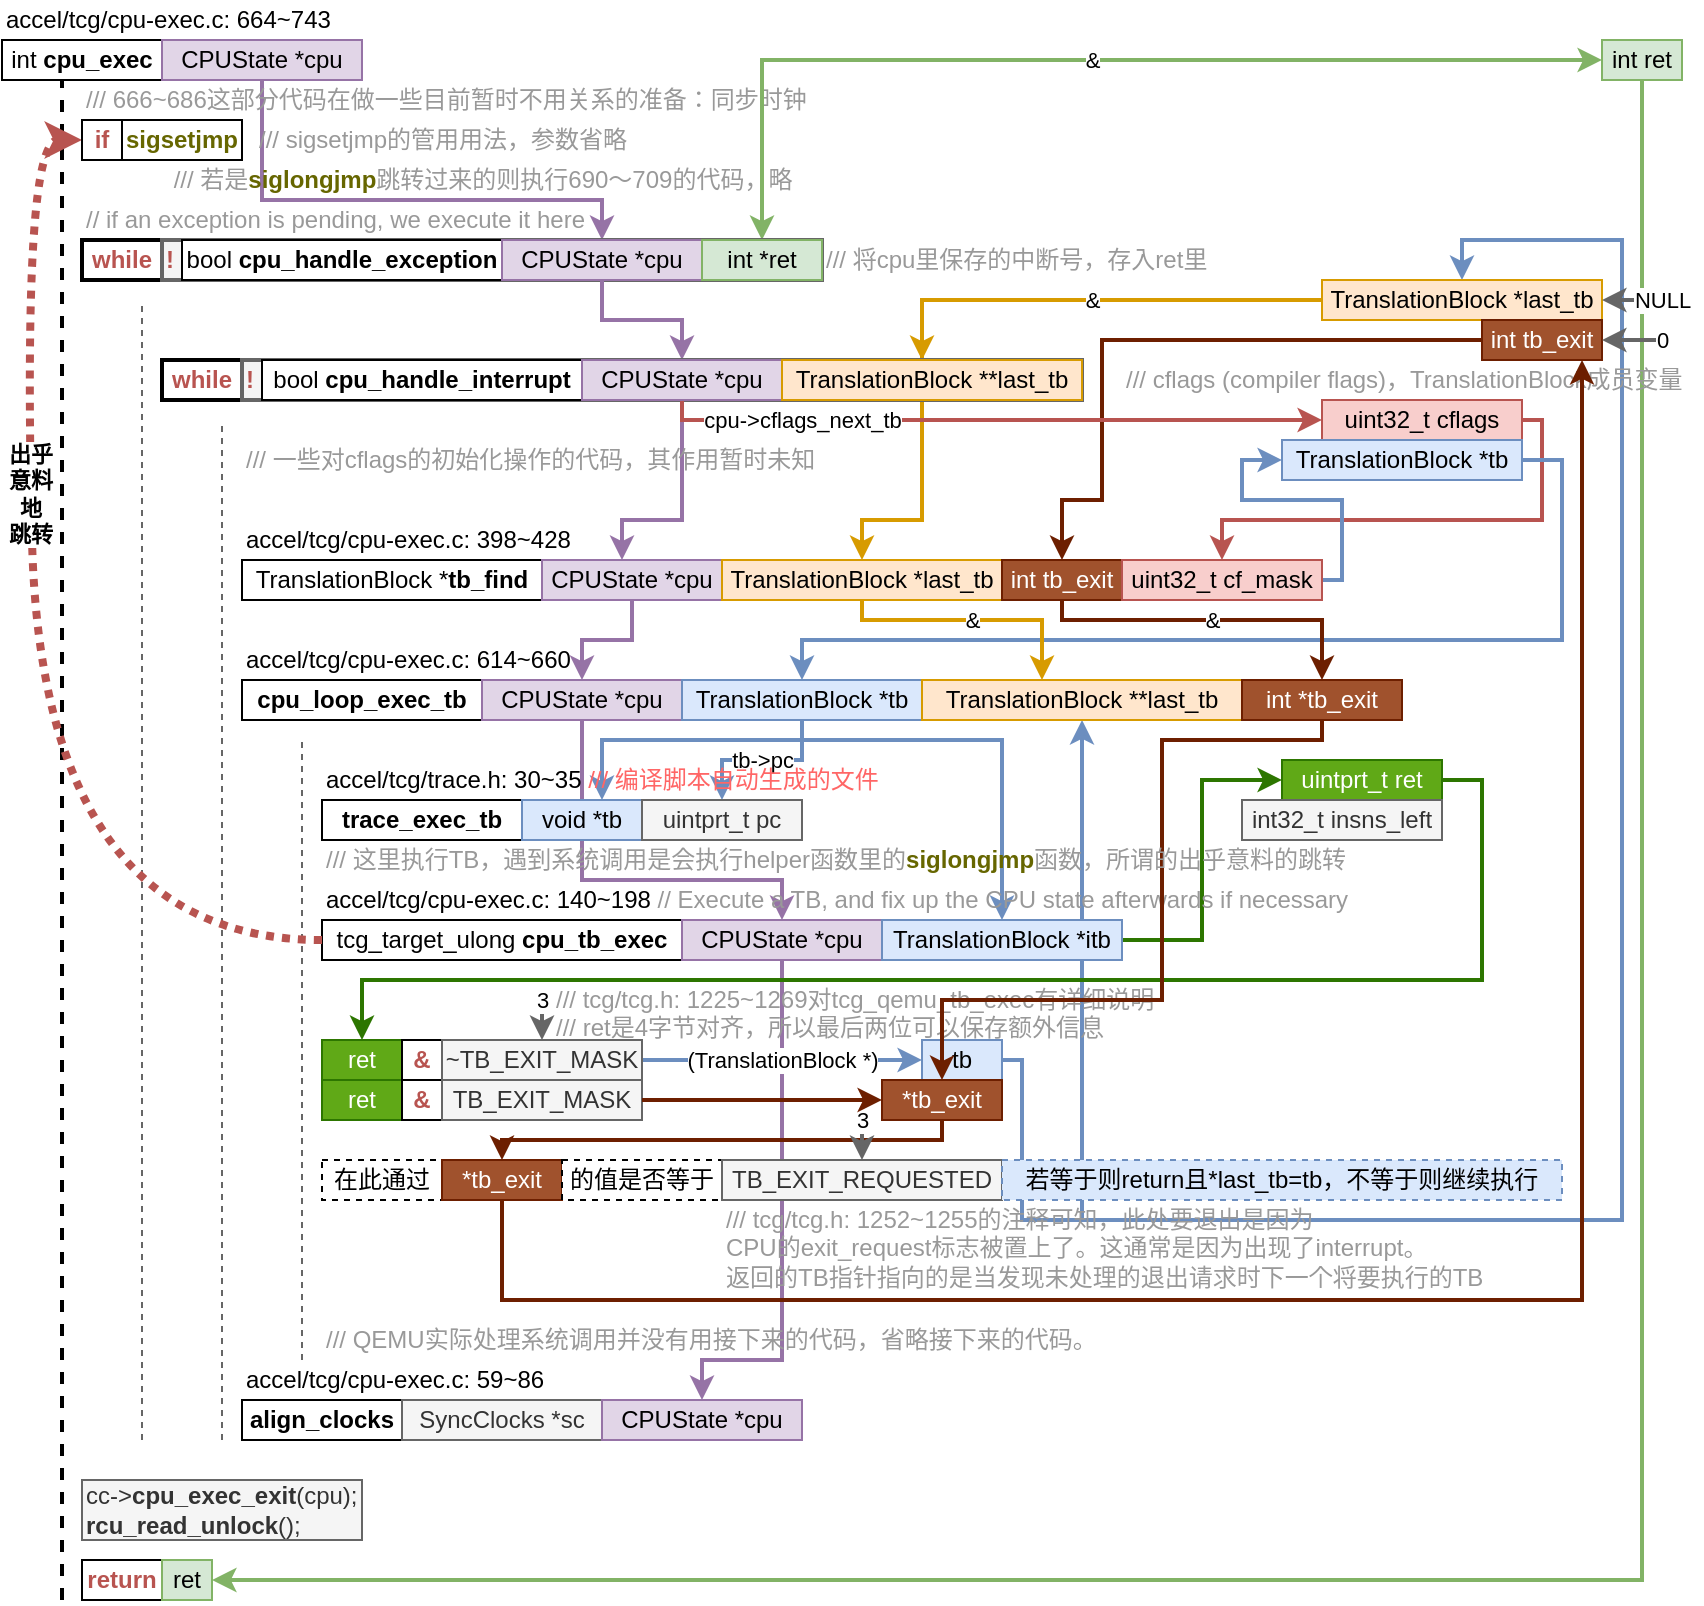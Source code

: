 <mxfile version="12.3.2" type="device" pages="1"><diagram id="k3cDKFKx7UYfssj9qt3g" name="Page-1"><mxGraphModel dx="817" dy="503" grid="1" gridSize="10" guides="1" tooltips="1" connect="1" arrows="1" fold="1" page="1" pageScale="1" pageWidth="827" pageHeight="1169" math="0" shadow="0"><root><mxCell id="0"/><mxCell id="1" parent="0"/><mxCell id="7qik89r2xdi-vo7hYtF1-1" style="edgeStyle=orthogonalEdgeStyle;rounded=0;orthogonalLoop=1;jettySize=auto;html=1;fillColor=#dae8fc;strokeColor=#6c8ebf;strokeWidth=2;" parent="1" source="5Mpq6-6ku-EZFNRUyWB--80" target="5Mpq6-6ku-EZFNRUyWB--48" edge="1"><mxGeometry relative="1" as="geometry"><Array as="points"><mxPoint x="590" y="590"/><mxPoint x="590" y="670"/><mxPoint x="620" y="670"/></Array></mxGeometry></mxCell><mxCell id="7qik89r2xdi-vo7hYtF1-2" style="edgeStyle=orthogonalEdgeStyle;rounded=0;orthogonalLoop=1;jettySize=auto;html=1;strokeWidth=2;fillColor=#dae8fc;strokeColor=#6c8ebf;" parent="1" source="5Mpq6-6ku-EZFNRUyWB--80" target="5Mpq6-6ku-EZFNRUyWB--15" edge="1"><mxGeometry relative="1" as="geometry"><Array as="points"><mxPoint x="590" y="590"/><mxPoint x="590" y="670"/><mxPoint x="890" y="670"/><mxPoint x="890" y="180"/><mxPoint x="810" y="180"/></Array></mxGeometry></mxCell><mxCell id="MGDBNU7HvO9AkB7VsmSz-12" style="edgeStyle=orthogonalEdgeStyle;rounded=0;orthogonalLoop=1;jettySize=auto;html=1;strokeWidth=2;fillColor=#e1d5e7;strokeColor=#9673a6;" parent="1" source="5Mpq6-6ku-EZFNRUyWB--65" target="MGDBNU7HvO9AkB7VsmSz-10" edge="1"><mxGeometry relative="1" as="geometry"><Array as="points"><mxPoint x="470" y="740"/><mxPoint x="430" y="740"/></Array></mxGeometry></mxCell><mxCell id="5Mpq6-6ku-EZFNRUyWB--39" style="edgeStyle=orthogonalEdgeStyle;rounded=0;orthogonalLoop=1;jettySize=auto;html=1;strokeWidth=2;fillColor=#ffe6cc;strokeColor=#d79b00;" parent="1" source="5Mpq6-6ku-EZFNRUyWB--15" target="5Mpq6-6ku-EZFNRUyWB--35" edge="1"><mxGeometry relative="1" as="geometry"><Array as="points"><mxPoint x="540" y="210"/><mxPoint x="540" y="320"/><mxPoint x="510" y="320"/></Array></mxGeometry></mxCell><mxCell id="5Mpq6-6ku-EZFNRUyWB--38" style="edgeStyle=orthogonalEdgeStyle;rounded=0;orthogonalLoop=1;jettySize=auto;html=1;strokeWidth=2;fillColor=#e1d5e7;strokeColor=#9673a6;" parent="1" source="5Mpq6-6ku-EZFNRUyWB--23" target="5Mpq6-6ku-EZFNRUyWB--34" edge="1"><mxGeometry relative="1" as="geometry"><Array as="points"><mxPoint x="420" y="320"/><mxPoint x="390" y="320"/></Array></mxGeometry></mxCell><mxCell id="5Mpq6-6ku-EZFNRUyWB--1" value="int &lt;b&gt;cpu_exec&lt;/b&gt;" style="rounded=0;whiteSpace=wrap;html=1;" parent="1" vertex="1"><mxGeometry x="80" y="80" width="80" height="20" as="geometry"/></mxCell><mxCell id="5Mpq6-6ku-EZFNRUyWB--13" style="edgeStyle=orthogonalEdgeStyle;rounded=0;orthogonalLoop=1;jettySize=auto;html=1;strokeWidth=2;fillColor=#e1d5e7;strokeColor=#9673a6;" parent="1" source="5Mpq6-6ku-EZFNRUyWB--2" target="5Mpq6-6ku-EZFNRUyWB--10" edge="1"><mxGeometry relative="1" as="geometry"><Array as="points"><mxPoint x="210" y="160"/><mxPoint x="380" y="160"/></Array><mxPoint x="210.207" y="200" as="sourcePoint"/></mxGeometry></mxCell><mxCell id="5Mpq6-6ku-EZFNRUyWB--2" value="CPUState *cpu" style="rounded=0;whiteSpace=wrap;html=1;fillColor=#e1d5e7;strokeColor=#9673a6;" parent="1" vertex="1"><mxGeometry x="160" y="80" width="100" height="20" as="geometry"/></mxCell><mxCell id="5Mpq6-6ku-EZFNRUyWB--3" value="accel/tcg/cpu-exec.c: 664~743" style="text;html=1;resizable=0;points=[];autosize=1;align=left;verticalAlign=top;spacingTop=-4;" parent="1" vertex="1"><mxGeometry x="80" y="60" width="180" height="20" as="geometry"/></mxCell><mxCell id="5Mpq6-6ku-EZFNRUyWB--4" value="&lt;font color=&quot;#999999&quot;&gt;/// 666~686这部分代码在做一些目前暂时不用关系的准备：同步时钟&lt;/font&gt;" style="text;html=1;resizable=0;points=[];autosize=1;align=left;verticalAlign=top;spacingTop=-4;" parent="1" vertex="1"><mxGeometry x="120" y="100" width="380" height="20" as="geometry"/></mxCell><mxCell id="5Mpq6-6ku-EZFNRUyWB--12" value="&amp;amp;" style="edgeStyle=orthogonalEdgeStyle;rounded=0;orthogonalLoop=1;jettySize=auto;html=1;strokeWidth=2;fillColor=#d5e8d4;strokeColor=#82b366;startArrow=classic;startFill=1;" parent="1" source="5Mpq6-6ku-EZFNRUyWB--5" target="5Mpq6-6ku-EZFNRUyWB--11" edge="1"><mxGeometry relative="1" as="geometry"><Array as="points"><mxPoint x="460" y="90"/></Array></mxGeometry></mxCell><mxCell id="lEopABqil0xdhCGPrsrI-9" style="edgeStyle=orthogonalEdgeStyle;rounded=0;orthogonalLoop=1;jettySize=auto;html=1;startArrow=none;startFill=0;strokeWidth=2;fillColor=#d5e8d4;strokeColor=#82b366;" edge="1" parent="1" source="5Mpq6-6ku-EZFNRUyWB--5" target="lEopABqil0xdhCGPrsrI-8"><mxGeometry relative="1" as="geometry"><mxPoint x="260" y="860.0" as="targetPoint"/><Array as="points"><mxPoint x="900" y="850"/></Array></mxGeometry></mxCell><mxCell id="5Mpq6-6ku-EZFNRUyWB--5" value="int ret" style="rounded=0;whiteSpace=wrap;html=1;fillColor=#d5e8d4;strokeColor=#82b366;" parent="1" vertex="1"><mxGeometry x="880" y="80" width="40" height="20" as="geometry"/></mxCell><mxCell id="5Mpq6-6ku-EZFNRUyWB--7" value="&lt;b&gt;&lt;font color=&quot;#b85450&quot;&gt;while&lt;/font&gt;&lt;/b&gt;" style="rounded=0;whiteSpace=wrap;html=1;strokeWidth=2;" parent="1" vertex="1"><mxGeometry x="120" y="180" width="40" height="20" as="geometry"/></mxCell><mxCell id="5Mpq6-6ku-EZFNRUyWB--8" value="&lt;b&gt;&lt;font color=&quot;#b85450&quot;&gt;!&lt;/font&gt;&lt;/b&gt;" style="rounded=0;whiteSpace=wrap;html=1;align=left;strokeWidth=2;fillColor=#f5f5f5;strokeColor=#666666;fontColor=#333333;" parent="1" vertex="1"><mxGeometry x="160" y="180" width="330" height="20" as="geometry"/></mxCell><mxCell id="5Mpq6-6ku-EZFNRUyWB--9" value="bool &lt;b&gt;cpu_handle_exception&lt;/b&gt;" style="rounded=0;whiteSpace=wrap;html=1;" parent="1" vertex="1"><mxGeometry x="170" y="180" width="160" height="20" as="geometry"/></mxCell><mxCell id="5Mpq6-6ku-EZFNRUyWB--26" style="edgeStyle=orthogonalEdgeStyle;rounded=0;orthogonalLoop=1;jettySize=auto;html=1;strokeWidth=2;fillColor=#e1d5e7;strokeColor=#9673a6;" parent="1" source="5Mpq6-6ku-EZFNRUyWB--10" target="5Mpq6-6ku-EZFNRUyWB--23" edge="1"><mxGeometry relative="1" as="geometry"/></mxCell><mxCell id="5Mpq6-6ku-EZFNRUyWB--10" value="CPUState *cpu" style="rounded=0;whiteSpace=wrap;html=1;strokeWidth=1;fillColor=#e1d5e7;strokeColor=#9673a6;" parent="1" vertex="1"><mxGeometry x="330" y="180" width="100" height="20" as="geometry"/></mxCell><mxCell id="5Mpq6-6ku-EZFNRUyWB--11" value="int *ret" style="rounded=0;whiteSpace=wrap;html=1;strokeWidth=1;fillColor=#d5e8d4;strokeColor=#82b366;" parent="1" vertex="1"><mxGeometry x="430" y="180" width="60" height="20" as="geometry"/></mxCell><mxCell id="5Mpq6-6ku-EZFNRUyWB--14" value="&lt;font color=&quot;#999999&quot;&gt;//&amp;nbsp;if an exception is pending, we execute it here&lt;/font&gt;" style="text;html=1;resizable=0;points=[];autosize=1;align=left;verticalAlign=top;spacingTop=-4;" parent="1" vertex="1"><mxGeometry x="120" y="160" width="260" height="20" as="geometry"/></mxCell><mxCell id="5Mpq6-6ku-EZFNRUyWB--25" value="&amp;amp;" style="edgeStyle=orthogonalEdgeStyle;rounded=0;orthogonalLoop=1;jettySize=auto;html=1;strokeWidth=2;fillColor=#ffe6cc;strokeColor=#d79b00;" parent="1" source="5Mpq6-6ku-EZFNRUyWB--15" target="5Mpq6-6ku-EZFNRUyWB--24" edge="1"><mxGeometry relative="1" as="geometry"><Array as="points"><mxPoint x="540" y="210"/></Array></mxGeometry></mxCell><mxCell id="5Mpq6-6ku-EZFNRUyWB--15" value="TranslationBlock *last_tb" style="rounded=0;whiteSpace=wrap;html=1;strokeWidth=1;fillColor=#ffe6cc;strokeColor=#d79b00;" parent="1" vertex="1"><mxGeometry x="740" y="200" width="140" height="20" as="geometry"/></mxCell><mxCell id="5Mpq6-6ku-EZFNRUyWB--41" style="edgeStyle=orthogonalEdgeStyle;rounded=0;orthogonalLoop=1;jettySize=auto;html=1;strokeWidth=2;fillColor=#a0522d;strokeColor=#6D1F00;" parent="1" source="5Mpq6-6ku-EZFNRUyWB--16" target="5Mpq6-6ku-EZFNRUyWB--36" edge="1"><mxGeometry relative="1" as="geometry"><Array as="points"><mxPoint x="630" y="230"/><mxPoint x="630" y="310"/><mxPoint x="610" y="310"/></Array></mxGeometry></mxCell><mxCell id="5Mpq6-6ku-EZFNRUyWB--16" value="int tb_exit" style="rounded=0;whiteSpace=wrap;html=1;strokeWidth=1;fillColor=#a0522d;strokeColor=#6D1F00;fontColor=#ffffff;" parent="1" vertex="1"><mxGeometry x="820" y="220" width="60" height="20" as="geometry"/></mxCell><mxCell id="5Mpq6-6ku-EZFNRUyWB--17" value="NULL" style="endArrow=classic;html=1;strokeWidth=2;fillColor=#f5f5f5;strokeColor=#666666;" parent="1" target="5Mpq6-6ku-EZFNRUyWB--15" edge="1"><mxGeometry x="-1" width="50" height="50" relative="1" as="geometry"><mxPoint x="910" y="210" as="sourcePoint"/><mxPoint x="950" y="260" as="targetPoint"/><mxPoint as="offset"/></mxGeometry></mxCell><mxCell id="5Mpq6-6ku-EZFNRUyWB--18" value="0" style="endArrow=classic;html=1;strokeWidth=2;fillColor=#f5f5f5;strokeColor=#666666;" parent="1" target="5Mpq6-6ku-EZFNRUyWB--16" edge="1"><mxGeometry x="-1" width="50" height="50" relative="1" as="geometry"><mxPoint x="910" y="230" as="sourcePoint"/><mxPoint x="990" y="270" as="targetPoint"/><mxPoint as="offset"/></mxGeometry></mxCell><mxCell id="5Mpq6-6ku-EZFNRUyWB--20" value="&lt;b&gt;&lt;font color=&quot;#b85450&quot;&gt;while&lt;/font&gt;&lt;/b&gt;" style="rounded=0;whiteSpace=wrap;html=1;strokeWidth=2;" parent="1" vertex="1"><mxGeometry x="160" y="240" width="40" height="20" as="geometry"/></mxCell><mxCell id="5Mpq6-6ku-EZFNRUyWB--21" value="&lt;b&gt;&lt;font color=&quot;#b85450&quot;&gt;!&lt;/font&gt;&lt;/b&gt;" style="rounded=0;whiteSpace=wrap;html=1;align=left;strokeWidth=2;fillColor=#f5f5f5;strokeColor=#666666;fontColor=#333333;" parent="1" vertex="1"><mxGeometry x="200" y="240" width="420" height="20" as="geometry"/></mxCell><mxCell id="5Mpq6-6ku-EZFNRUyWB--22" value="bool &lt;b&gt;cpu_handle_interrupt&lt;/b&gt;" style="rounded=0;whiteSpace=wrap;html=1;" parent="1" vertex="1"><mxGeometry x="210" y="240" width="160" height="20" as="geometry"/></mxCell><mxCell id="5Mpq6-6ku-EZFNRUyWB--29" value="cpu-&amp;gt;cflags_next_tb" style="edgeStyle=orthogonalEdgeStyle;rounded=0;orthogonalLoop=1;jettySize=auto;html=1;strokeWidth=2;fillColor=#f8cecc;strokeColor=#b85450;" parent="1" source="5Mpq6-6ku-EZFNRUyWB--23" target="5Mpq6-6ku-EZFNRUyWB--27" edge="1"><mxGeometry x="-0.576" relative="1" as="geometry"><Array as="points"><mxPoint x="420" y="270"/></Array><mxPoint as="offset"/></mxGeometry></mxCell><mxCell id="5Mpq6-6ku-EZFNRUyWB--23" value="CPUState *cpu" style="rounded=0;whiteSpace=wrap;html=1;strokeWidth=1;fillColor=#e1d5e7;strokeColor=#9673a6;" parent="1" vertex="1"><mxGeometry x="370" y="240" width="100" height="20" as="geometry"/></mxCell><mxCell id="5Mpq6-6ku-EZFNRUyWB--24" value="TranslationBlock **last_tb" style="rounded=0;whiteSpace=wrap;html=1;strokeWidth=1;fillColor=#ffe6cc;strokeColor=#d79b00;" parent="1" vertex="1"><mxGeometry x="470" y="240" width="150" height="20" as="geometry"/></mxCell><mxCell id="5Mpq6-6ku-EZFNRUyWB--42" style="edgeStyle=orthogonalEdgeStyle;rounded=0;orthogonalLoop=1;jettySize=auto;html=1;strokeWidth=2;fillColor=#f8cecc;strokeColor=#b85450;" parent="1" source="5Mpq6-6ku-EZFNRUyWB--27" target="5Mpq6-6ku-EZFNRUyWB--37" edge="1"><mxGeometry relative="1" as="geometry"><Array as="points"><mxPoint x="850" y="270"/><mxPoint x="850" y="320"/><mxPoint x="690" y="320"/></Array></mxGeometry></mxCell><mxCell id="5Mpq6-6ku-EZFNRUyWB--27" value="uint32_t cflags" style="rounded=0;whiteSpace=wrap;html=1;strokeWidth=1;fillColor=#f8cecc;strokeColor=#b85450;" parent="1" vertex="1"><mxGeometry x="740" y="260" width="100" height="20" as="geometry"/></mxCell><mxCell id="5Mpq6-6ku-EZFNRUyWB--30" value="&lt;font color=&quot;#999999&quot;&gt;/// cflags (compiler flags)，TranslationBlock成员变量&lt;/font&gt;" style="text;html=1;resizable=0;points=[];autosize=1;align=left;verticalAlign=top;spacingTop=-4;" parent="1" vertex="1"><mxGeometry x="640" y="240" width="290" height="20" as="geometry"/></mxCell><mxCell id="5Mpq6-6ku-EZFNRUyWB--52" style="edgeStyle=orthogonalEdgeStyle;rounded=0;orthogonalLoop=1;jettySize=auto;html=1;strokeWidth=2;fillColor=#dae8fc;strokeColor=#6c8ebf;" parent="1" source="5Mpq6-6ku-EZFNRUyWB--31" target="5Mpq6-6ku-EZFNRUyWB--47" edge="1"><mxGeometry relative="1" as="geometry"><Array as="points"><mxPoint x="860" y="290"/><mxPoint x="860" y="380"/><mxPoint x="480" y="380"/></Array></mxGeometry></mxCell><mxCell id="5Mpq6-6ku-EZFNRUyWB--31" value="TranslationBlock *tb" style="rounded=0;whiteSpace=wrap;html=1;strokeWidth=1;fillColor=#dae8fc;strokeColor=#6c8ebf;" parent="1" vertex="1"><mxGeometry x="720" y="280" width="120" height="20" as="geometry"/></mxCell><mxCell id="5Mpq6-6ku-EZFNRUyWB--32" value="&lt;font color=&quot;#999999&quot;&gt;/// 一些对cflags的初始化操作的代码，其作用暂时未知&lt;/font&gt;" style="text;html=1;resizable=0;points=[];autosize=1;align=left;verticalAlign=top;spacingTop=-4;" parent="1" vertex="1"><mxGeometry x="200" y="280" width="300" height="20" as="geometry"/></mxCell><mxCell id="5Mpq6-6ku-EZFNRUyWB--33" value="TranslationBlock *&lt;b&gt;tb_find&lt;/b&gt;" style="rounded=0;whiteSpace=wrap;html=1;strokeWidth=1;" parent="1" vertex="1"><mxGeometry x="200" y="340" width="150" height="20" as="geometry"/></mxCell><mxCell id="5Mpq6-6ku-EZFNRUyWB--50" style="edgeStyle=orthogonalEdgeStyle;rounded=0;orthogonalLoop=1;jettySize=auto;html=1;strokeWidth=2;fillColor=#e1d5e7;strokeColor=#9673a6;" parent="1" source="5Mpq6-6ku-EZFNRUyWB--34" target="5Mpq6-6ku-EZFNRUyWB--46" edge="1"><mxGeometry relative="1" as="geometry"/></mxCell><mxCell id="5Mpq6-6ku-EZFNRUyWB--34" value="CPUState *cpu" style="rounded=0;whiteSpace=wrap;html=1;strokeWidth=1;fillColor=#e1d5e7;strokeColor=#9673a6;" parent="1" vertex="1"><mxGeometry x="350" y="340" width="90" height="20" as="geometry"/></mxCell><mxCell id="5Mpq6-6ku-EZFNRUyWB--51" value="&amp;amp;" style="edgeStyle=orthogonalEdgeStyle;rounded=0;orthogonalLoop=1;jettySize=auto;html=1;strokeWidth=2;fillColor=#ffe6cc;strokeColor=#d79b00;" parent="1" source="5Mpq6-6ku-EZFNRUyWB--35" target="5Mpq6-6ku-EZFNRUyWB--48" edge="1"><mxGeometry relative="1" as="geometry"><Array as="points"><mxPoint x="510" y="370"/><mxPoint x="600" y="370"/></Array></mxGeometry></mxCell><mxCell id="5Mpq6-6ku-EZFNRUyWB--35" value="TranslationBlock *last_tb" style="rounded=0;whiteSpace=wrap;html=1;strokeWidth=1;fillColor=#ffe6cc;strokeColor=#d79b00;" parent="1" vertex="1"><mxGeometry x="440" y="340" width="140" height="20" as="geometry"/></mxCell><mxCell id="5Mpq6-6ku-EZFNRUyWB--54" value="&amp;amp;" style="edgeStyle=orthogonalEdgeStyle;rounded=0;orthogonalLoop=1;jettySize=auto;html=1;strokeWidth=2;fillColor=#a0522d;strokeColor=#6D1F00;" parent="1" source="5Mpq6-6ku-EZFNRUyWB--36" target="5Mpq6-6ku-EZFNRUyWB--49" edge="1"><mxGeometry relative="1" as="geometry"><Array as="points"><mxPoint x="610" y="370"/><mxPoint x="740" y="370"/></Array></mxGeometry></mxCell><mxCell id="5Mpq6-6ku-EZFNRUyWB--36" value="int tb_exit" style="rounded=0;whiteSpace=wrap;html=1;strokeWidth=1;fillColor=#a0522d;strokeColor=#6D1F00;fontColor=#ffffff;" parent="1" vertex="1"><mxGeometry x="580" y="340" width="60" height="20" as="geometry"/></mxCell><mxCell id="5Mpq6-6ku-EZFNRUyWB--43" style="edgeStyle=orthogonalEdgeStyle;rounded=0;orthogonalLoop=1;jettySize=auto;html=1;strokeWidth=2;fillColor=#dae8fc;strokeColor=#6c8ebf;" parent="1" source="5Mpq6-6ku-EZFNRUyWB--37" target="5Mpq6-6ku-EZFNRUyWB--31" edge="1"><mxGeometry relative="1" as="geometry"><Array as="points"><mxPoint x="750" y="350"/><mxPoint x="750" y="310"/><mxPoint x="700" y="310"/><mxPoint x="700" y="290"/></Array></mxGeometry></mxCell><mxCell id="5Mpq6-6ku-EZFNRUyWB--37" value="uint32_t cf_mask" style="rounded=0;whiteSpace=wrap;html=1;strokeWidth=1;fillColor=#f8cecc;strokeColor=#b85450;" parent="1" vertex="1"><mxGeometry x="640" y="340" width="100" height="20" as="geometry"/></mxCell><mxCell id="5Mpq6-6ku-EZFNRUyWB--40" value="accel/tcg/cpu-exec.c: 398~428" style="text;html=1;resizable=0;points=[];autosize=1;align=left;verticalAlign=top;spacingTop=-4;" parent="1" vertex="1"><mxGeometry x="200" y="320" width="180" height="20" as="geometry"/></mxCell><mxCell id="5Mpq6-6ku-EZFNRUyWB--44" value="&lt;b&gt;cpu_loop_exec_tb&lt;/b&gt;" style="rounded=0;whiteSpace=wrap;html=1;strokeWidth=1;" parent="1" vertex="1"><mxGeometry x="200" y="400" width="120" height="20" as="geometry"/></mxCell><mxCell id="5Mpq6-6ku-EZFNRUyWB--69" style="edgeStyle=orthogonalEdgeStyle;rounded=0;orthogonalLoop=1;jettySize=auto;html=1;startArrow=none;startFill=0;strokeWidth=2;fillColor=#e1d5e7;strokeColor=#9673a6;" parent="1" source="5Mpq6-6ku-EZFNRUyWB--46" target="5Mpq6-6ku-EZFNRUyWB--65" edge="1"><mxGeometry relative="1" as="geometry"><Array as="points"><mxPoint x="370" y="500"/><mxPoint x="470" y="500"/></Array></mxGeometry></mxCell><mxCell id="5Mpq6-6ku-EZFNRUyWB--46" value="CPUState *cpu" style="rounded=0;whiteSpace=wrap;html=1;strokeWidth=1;fillColor=#e1d5e7;strokeColor=#9673a6;" parent="1" vertex="1"><mxGeometry x="320" y="400" width="100" height="20" as="geometry"/></mxCell><mxCell id="5Mpq6-6ku-EZFNRUyWB--62" style="edgeStyle=orthogonalEdgeStyle;rounded=0;orthogonalLoop=1;jettySize=auto;html=1;startArrow=none;startFill=0;strokeWidth=2;fillColor=#dae8fc;strokeColor=#6c8ebf;" parent="1" source="5Mpq6-6ku-EZFNRUyWB--47" target="5Mpq6-6ku-EZFNRUyWB--60" edge="1"><mxGeometry relative="1" as="geometry"><Array as="points"><mxPoint x="480" y="430"/><mxPoint x="380" y="430"/></Array></mxGeometry></mxCell><mxCell id="5Mpq6-6ku-EZFNRUyWB--63" value="tb-&amp;gt;pc" style="edgeStyle=orthogonalEdgeStyle;rounded=0;orthogonalLoop=1;jettySize=auto;html=1;startArrow=none;startFill=0;strokeWidth=2;fillColor=#dae8fc;strokeColor=#6c8ebf;" parent="1" source="5Mpq6-6ku-EZFNRUyWB--47" target="5Mpq6-6ku-EZFNRUyWB--61" edge="1"><mxGeometry relative="1" as="geometry"><Array as="points"><mxPoint x="480" y="440"/><mxPoint x="440" y="440"/></Array></mxGeometry></mxCell><mxCell id="5Mpq6-6ku-EZFNRUyWB--70" style="edgeStyle=orthogonalEdgeStyle;rounded=0;orthogonalLoop=1;jettySize=auto;html=1;startArrow=none;startFill=0;strokeWidth=2;fillColor=#dae8fc;strokeColor=#6c8ebf;" parent="1" source="5Mpq6-6ku-EZFNRUyWB--47" target="5Mpq6-6ku-EZFNRUyWB--66" edge="1"><mxGeometry relative="1" as="geometry"><Array as="points"><mxPoint x="480" y="430"/><mxPoint x="580" y="430"/></Array></mxGeometry></mxCell><mxCell id="5Mpq6-6ku-EZFNRUyWB--47" value="TranslationBlock *tb" style="rounded=0;whiteSpace=wrap;html=1;strokeWidth=1;fillColor=#dae8fc;strokeColor=#6c8ebf;" parent="1" vertex="1"><mxGeometry x="420" y="400" width="120" height="20" as="geometry"/></mxCell><mxCell id="5Mpq6-6ku-EZFNRUyWB--48" value="TranslationBlock **last_tb" style="rounded=0;whiteSpace=wrap;html=1;strokeWidth=1;fillColor=#ffe6cc;strokeColor=#d79b00;" parent="1" vertex="1"><mxGeometry x="540" y="400" width="160" height="20" as="geometry"/></mxCell><mxCell id="5Mpq6-6ku-EZFNRUyWB--49" value="int *tb_exit" style="rounded=0;whiteSpace=wrap;html=1;strokeWidth=1;fillColor=#a0522d;strokeColor=#6D1F00;fontColor=#ffffff;" parent="1" vertex="1"><mxGeometry x="700" y="400" width="80" height="20" as="geometry"/></mxCell><mxCell id="5Mpq6-6ku-EZFNRUyWB--53" value="accel/tcg/cpu-exec.c: 614~660" style="text;html=1;resizable=0;points=[];autosize=1;align=left;verticalAlign=top;spacingTop=-4;" parent="1" vertex="1"><mxGeometry x="200" y="380" width="180" height="20" as="geometry"/></mxCell><mxCell id="5Mpq6-6ku-EZFNRUyWB--55" value="&lt;b&gt;trace_exec_tb&lt;/b&gt;" style="rounded=0;whiteSpace=wrap;html=1;strokeWidth=1;" parent="1" vertex="1"><mxGeometry x="240" y="460" width="100" height="20" as="geometry"/></mxCell><mxCell id="5Mpq6-6ku-EZFNRUyWB--78" style="edgeStyle=orthogonalEdgeStyle;rounded=0;orthogonalLoop=1;jettySize=auto;html=1;startArrow=none;startFill=0;strokeWidth=2;fillColor=#60a917;strokeColor=#2D7600;" parent="1" source="5Mpq6-6ku-EZFNRUyWB--57" target="5Mpq6-6ku-EZFNRUyWB--75" edge="1"><mxGeometry relative="1" as="geometry"><Array as="points"><mxPoint x="820" y="450"/><mxPoint x="820" y="550"/><mxPoint x="260" y="550"/></Array></mxGeometry></mxCell><mxCell id="5Mpq6-6ku-EZFNRUyWB--57" value="uintprt_t ret" style="rounded=0;whiteSpace=wrap;html=1;strokeWidth=1;fillColor=#60a917;strokeColor=#2D7600;fontColor=#ffffff;" parent="1" vertex="1"><mxGeometry x="720" y="440" width="80" height="20" as="geometry"/></mxCell><mxCell id="5Mpq6-6ku-EZFNRUyWB--58" value="int32_t insns_left" style="rounded=0;whiteSpace=wrap;html=1;strokeWidth=1;fillColor=#f5f5f5;strokeColor=#666666;fontColor=#333333;" parent="1" vertex="1"><mxGeometry x="700" y="460" width="100" height="20" as="geometry"/></mxCell><mxCell id="5Mpq6-6ku-EZFNRUyWB--59" value="accel/tcg/trace.h: 30~35&amp;nbsp;&lt;font color=&quot;#ff6666&quot;&gt;/// 编译脚本自动生成的文件&lt;/font&gt;" style="text;html=1;resizable=0;points=[];autosize=1;align=left;verticalAlign=top;spacingTop=-4;" parent="1" vertex="1"><mxGeometry x="240" y="440" width="290" height="20" as="geometry"/></mxCell><mxCell id="5Mpq6-6ku-EZFNRUyWB--60" value="void *tb" style="rounded=0;whiteSpace=wrap;html=1;strokeWidth=1;fillColor=#dae8fc;strokeColor=#6c8ebf;" parent="1" vertex="1"><mxGeometry x="340" y="460" width="60" height="20" as="geometry"/></mxCell><mxCell id="5Mpq6-6ku-EZFNRUyWB--61" value="uintprt_t pc" style="rounded=0;whiteSpace=wrap;html=1;strokeWidth=1;fillColor=#f5f5f5;strokeColor=#666666;fontColor=#333333;" parent="1" vertex="1"><mxGeometry x="400" y="460" width="80" height="20" as="geometry"/></mxCell><mxCell id="5Mpq6-6ku-EZFNRUyWB--64" value="tcg_target_ulong &lt;b&gt;cpu_tb_exec&lt;/b&gt;" style="rounded=0;whiteSpace=wrap;html=1;strokeWidth=1;" parent="1" vertex="1"><mxGeometry x="240" y="520" width="180" height="20" as="geometry"/></mxCell><mxCell id="5Mpq6-6ku-EZFNRUyWB--65" value="CPUState *cpu" style="rounded=0;whiteSpace=wrap;html=1;strokeWidth=1;fillColor=#e1d5e7;strokeColor=#9673a6;" parent="1" vertex="1"><mxGeometry x="420" y="520" width="100" height="20" as="geometry"/></mxCell><mxCell id="5Mpq6-6ku-EZFNRUyWB--74" style="edgeStyle=orthogonalEdgeStyle;rounded=0;orthogonalLoop=1;jettySize=auto;html=1;startArrow=none;startFill=0;strokeWidth=2;fillColor=#60a917;strokeColor=#2D7600;" parent="1" source="5Mpq6-6ku-EZFNRUyWB--66" target="5Mpq6-6ku-EZFNRUyWB--57" edge="1"><mxGeometry relative="1" as="geometry"><Array as="points"><mxPoint x="680" y="530"/><mxPoint x="680" y="450"/></Array></mxGeometry></mxCell><mxCell id="5Mpq6-6ku-EZFNRUyWB--66" value="TranslationBlock *itb" style="rounded=0;whiteSpace=wrap;html=1;strokeWidth=1;fillColor=#dae8fc;strokeColor=#6c8ebf;" parent="1" vertex="1"><mxGeometry x="520" y="520" width="120" height="20" as="geometry"/></mxCell><mxCell id="5Mpq6-6ku-EZFNRUyWB--68" value="accel/tcg/cpu-exec.c: 140~198&amp;nbsp;&lt;span style=&quot;color: rgb(153 , 153 , 153)&quot;&gt;//&amp;nbsp;Execute a TB, and fix up the CPU state afterwards if necessary&lt;/span&gt;" style="text;html=1;resizable=0;points=[];autosize=1;align=left;verticalAlign=top;spacingTop=-4;" parent="1" vertex="1"><mxGeometry x="240" y="500" width="530" height="20" as="geometry"/></mxCell><mxCell id="5Mpq6-6ku-EZFNRUyWB--75" value="ret" style="rounded=0;whiteSpace=wrap;html=1;strokeWidth=1;fillColor=#60a917;strokeColor=#2D7600;fontColor=#ffffff;" parent="1" vertex="1"><mxGeometry x="240" y="580" width="40" height="20" as="geometry"/></mxCell><mxCell id="5Mpq6-6ku-EZFNRUyWB--76" value="&lt;b&gt;&lt;font color=&quot;#b85450&quot;&gt;&amp;amp;&lt;/font&gt;&lt;/b&gt;" style="rounded=0;whiteSpace=wrap;html=1;strokeWidth=1;" parent="1" vertex="1"><mxGeometry x="280" y="580" width="20" height="20" as="geometry"/></mxCell><mxCell id="5Mpq6-6ku-EZFNRUyWB--81" value="(TranslationBlock *)" style="edgeStyle=orthogonalEdgeStyle;rounded=0;orthogonalLoop=1;jettySize=auto;html=1;startArrow=none;startFill=0;strokeWidth=2;fillColor=#dae8fc;strokeColor=#6c8ebf;" parent="1" source="5Mpq6-6ku-EZFNRUyWB--77" target="5Mpq6-6ku-EZFNRUyWB--80" edge="1"><mxGeometry relative="1" as="geometry"/></mxCell><mxCell id="5Mpq6-6ku-EZFNRUyWB--77" value="~TB_EXIT_MASK" style="rounded=0;whiteSpace=wrap;html=1;strokeWidth=1;fillColor=#f5f5f5;strokeColor=#666666;fontColor=#333333;" parent="1" vertex="1"><mxGeometry x="300" y="580" width="100" height="20" as="geometry"/></mxCell><mxCell id="5Mpq6-6ku-EZFNRUyWB--79" value="3" style="endArrow=classic;html=1;strokeWidth=2;fillColor=#f5f5f5;strokeColor=#666666;" parent="1" target="5Mpq6-6ku-EZFNRUyWB--77" edge="1"><mxGeometry x="-1" width="50" height="50" relative="1" as="geometry"><mxPoint x="350" y="560" as="sourcePoint"/><mxPoint x="290" y="690" as="targetPoint"/><mxPoint as="offset"/></mxGeometry></mxCell><mxCell id="5Mpq6-6ku-EZFNRUyWB--80" value="tb" style="rounded=0;whiteSpace=wrap;html=1;strokeWidth=1;fillColor=#dae8fc;strokeColor=#6c8ebf;" parent="1" vertex="1"><mxGeometry x="540" y="580" width="40" height="20" as="geometry"/></mxCell><mxCell id="5Mpq6-6ku-EZFNRUyWB--82" value="ret" style="rounded=0;whiteSpace=wrap;html=1;strokeWidth=1;fillColor=#60a917;strokeColor=#2D7600;fontColor=#ffffff;" parent="1" vertex="1"><mxGeometry x="240" y="600" width="40" height="20" as="geometry"/></mxCell><mxCell id="5Mpq6-6ku-EZFNRUyWB--83" value="&lt;b&gt;&lt;font color=&quot;#b85450&quot;&gt;&amp;amp;&lt;/font&gt;&lt;/b&gt;" style="rounded=0;whiteSpace=wrap;html=1;strokeWidth=1;" parent="1" vertex="1"><mxGeometry x="280" y="600" width="20" height="20" as="geometry"/></mxCell><mxCell id="5Mpq6-6ku-EZFNRUyWB--84" value="TB_EXIT_MASK" style="rounded=0;whiteSpace=wrap;html=1;strokeWidth=1;fillColor=#f5f5f5;strokeColor=#666666;fontColor=#333333;" parent="1" vertex="1"><mxGeometry x="300" y="600" width="100" height="20" as="geometry"/></mxCell><mxCell id="ahXhbxWUafZwwHMjtG9Y-2" style="edgeStyle=orthogonalEdgeStyle;rounded=0;orthogonalLoop=1;jettySize=auto;html=1;endArrow=classic;endFill=1;strokeWidth=2;fillColor=#a0522d;strokeColor=#6D1F00;" parent="1" source="5Mpq6-6ku-EZFNRUyWB--85" target="5Mpq6-6ku-EZFNRUyWB--92" edge="1"><mxGeometry relative="1" as="geometry"><Array as="points"><mxPoint x="550" y="630"/><mxPoint x="400" y="630"/><mxPoint x="330" y="630"/></Array></mxGeometry></mxCell><mxCell id="5Mpq6-6ku-EZFNRUyWB--85" value="*tb_exit" style="rounded=0;whiteSpace=wrap;html=1;strokeWidth=1;fillColor=#a0522d;strokeColor=#6D1F00;fontColor=#ffffff;" parent="1" vertex="1"><mxGeometry x="520" y="600" width="60" height="20" as="geometry"/></mxCell><mxCell id="5Mpq6-6ku-EZFNRUyWB--90" value="&lt;font color=&quot;#999999&quot;&gt;/// tcg/tcg.h: 1225~1269对tcg_qemu_tb_exec有详细说明&lt;br&gt;/// ret是4字节对齐，所以最后两位可以保存额外信息&lt;/font&gt;" style="text;html=1;resizable=0;points=[];autosize=1;align=left;verticalAlign=top;spacingTop=-4;" parent="1" vertex="1"><mxGeometry x="355" y="550" width="310" height="30" as="geometry"/></mxCell><mxCell id="5Mpq6-6ku-EZFNRUyWB--91" value="在此通过" style="rounded=0;whiteSpace=wrap;html=1;strokeWidth=1;dashed=1;" parent="1" vertex="1"><mxGeometry x="240" y="640" width="60" height="20" as="geometry"/></mxCell><mxCell id="ahXhbxWUafZwwHMjtG9Y-3" style="edgeStyle=orthogonalEdgeStyle;rounded=0;orthogonalLoop=1;jettySize=auto;html=1;endArrow=classic;endFill=1;strokeWidth=2;fillColor=#a0522d;strokeColor=#6D1F00;" parent="1" source="5Mpq6-6ku-EZFNRUyWB--92" target="5Mpq6-6ku-EZFNRUyWB--16" edge="1"><mxGeometry relative="1" as="geometry"><Array as="points"><mxPoint x="330" y="710"/><mxPoint x="870" y="710"/></Array></mxGeometry></mxCell><mxCell id="5Mpq6-6ku-EZFNRUyWB--92" value="*tb_exit" style="rounded=0;whiteSpace=wrap;html=1;strokeWidth=1;fillColor=#a0522d;strokeColor=#6D1F00;fontColor=#ffffff;" parent="1" vertex="1"><mxGeometry x="300" y="640" width="60" height="20" as="geometry"/></mxCell><mxCell id="5Mpq6-6ku-EZFNRUyWB--93" value="的值是否等于" style="rounded=0;whiteSpace=wrap;html=1;strokeWidth=1;dashed=1;" parent="1" vertex="1"><mxGeometry x="360" y="640" width="80" height="20" as="geometry"/></mxCell><mxCell id="MGDBNU7HvO9AkB7VsmSz-1" value="TB_EXIT_REQUESTED" style="rounded=0;whiteSpace=wrap;html=1;fillColor=#f5f5f5;strokeColor=#666666;fontColor=#333333;" parent="1" vertex="1"><mxGeometry x="440" y="640" width="140" height="20" as="geometry"/></mxCell><mxCell id="MGDBNU7HvO9AkB7VsmSz-2" value="&lt;span style=&quot;white-space: normal&quot;&gt;若等于则return且*last_tb=tb，不等于则继续执行&lt;/span&gt;" style="rounded=0;whiteSpace=wrap;html=1;dashed=1;fillColor=#dae8fc;strokeColor=#6c8ebf;" parent="1" vertex="1"><mxGeometry x="580" y="640" width="280" height="20" as="geometry"/></mxCell><mxCell id="MGDBNU7HvO9AkB7VsmSz-3" value="3" style="endArrow=classic;html=1;strokeWidth=2;fillColor=#f5f5f5;strokeColor=#666666;" parent="1" target="MGDBNU7HvO9AkB7VsmSz-1" edge="1"><mxGeometry x="-1" width="50" height="50" relative="1" as="geometry"><mxPoint x="510" y="620" as="sourcePoint"/><mxPoint x="470" y="680" as="targetPoint"/><mxPoint as="offset"/></mxGeometry></mxCell><mxCell id="5Mpq6-6ku-EZFNRUyWB--86" style="edgeStyle=orthogonalEdgeStyle;rounded=0;orthogonalLoop=1;jettySize=auto;html=1;startArrow=none;startFill=0;strokeWidth=2;fillColor=#a0522d;strokeColor=#6D1F00;" parent="1" source="5Mpq6-6ku-EZFNRUyWB--84" target="5Mpq6-6ku-EZFNRUyWB--85" edge="1"><mxGeometry relative="1" as="geometry"/></mxCell><mxCell id="MGDBNU7HvO9AkB7VsmSz-4" value="&lt;span style=&quot;color: rgb(153 , 153 , 153)&quot;&gt;/// tcg/tcg.h: 1252~1255的注释可知，此处要退出是因为&lt;br&gt;&lt;/span&gt;&lt;span style=&quot;color: rgb(153 , 153 , 153)&quot;&gt;CPU的exit_request标志被置上了。这通常是因为出现了interrupt。&lt;br&gt;返回的TB指针指向的是当发现未处理的退出请求时下一个将要执行的TB&lt;/span&gt;" style="text;html=1;resizable=0;points=[];autosize=1;align=left;verticalAlign=top;spacingTop=-4;" parent="1" vertex="1"><mxGeometry x="440" y="660" width="390" height="40" as="geometry"/></mxCell><mxCell id="MGDBNU7HvO9AkB7VsmSz-6" value="&lt;font color=&quot;#999999&quot;&gt;/// QEMU实际处理系统调用并没有用接下来的代码，省略接下来的代码。&lt;/font&gt;" style="text;html=1;resizable=0;points=[];autosize=1;align=left;verticalAlign=top;spacingTop=-4;" parent="1" vertex="1"><mxGeometry x="240" y="720" width="400" height="20" as="geometry"/></mxCell><mxCell id="MGDBNU7HvO9AkB7VsmSz-7" value="" style="endArrow=none;dashed=1;html=1;strokeWidth=1;fillColor=#f5f5f5;strokeColor=#666666;" parent="1" edge="1"><mxGeometry width="50" height="50" relative="1" as="geometry"><mxPoint x="230" y="740" as="sourcePoint"/><mxPoint x="230" y="430" as="targetPoint"/></mxGeometry></mxCell><mxCell id="MGDBNU7HvO9AkB7VsmSz-8" value="&lt;b&gt;align_clocks&lt;/b&gt;" style="rounded=0;whiteSpace=wrap;html=1;" parent="1" vertex="1"><mxGeometry x="200" y="760" width="80" height="20" as="geometry"/></mxCell><mxCell id="MGDBNU7HvO9AkB7VsmSz-9" value="SyncClocks *sc" style="rounded=0;whiteSpace=wrap;html=1;fillColor=#f5f5f5;strokeColor=#666666;fontColor=#333333;" parent="1" vertex="1"><mxGeometry x="280" y="760" width="100" height="20" as="geometry"/></mxCell><mxCell id="MGDBNU7HvO9AkB7VsmSz-10" value="CPUState *cpu" style="rounded=0;whiteSpace=wrap;html=1;fillColor=#e1d5e7;strokeColor=#9673a6;" parent="1" vertex="1"><mxGeometry x="380" y="760" width="100" height="20" as="geometry"/></mxCell><mxCell id="MGDBNU7HvO9AkB7VsmSz-11" value="accel/tcg/cpu-exec.c: 59~86" style="text;html=1;resizable=0;points=[];autosize=1;align=left;verticalAlign=top;spacingTop=-4;" parent="1" vertex="1"><mxGeometry x="200" y="740" width="160" height="20" as="geometry"/></mxCell><mxCell id="MGDBNU7HvO9AkB7VsmSz-13" value="" style="endArrow=none;dashed=1;html=1;strokeWidth=2;" parent="1" edge="1"><mxGeometry width="50" height="50" relative="1" as="geometry"><mxPoint x="110" y="860" as="sourcePoint"/><mxPoint x="110" y="100" as="targetPoint"/></mxGeometry></mxCell><mxCell id="MGDBNU7HvO9AkB7VsmSz-14" value="" style="endArrow=none;dashed=1;html=1;strokeWidth=1;fillColor=#f5f5f5;strokeColor=#666666;" parent="1" edge="1"><mxGeometry width="50" height="50" relative="1" as="geometry"><mxPoint x="190" y="780" as="sourcePoint"/><mxPoint x="190" y="270" as="targetPoint"/></mxGeometry></mxCell><mxCell id="MGDBNU7HvO9AkB7VsmSz-15" value="" style="endArrow=none;dashed=1;html=1;strokeWidth=1;fillColor=#f5f5f5;strokeColor=#666666;" parent="1" edge="1"><mxGeometry width="50" height="50" relative="1" as="geometry"><mxPoint x="150" y="780" as="sourcePoint"/><mxPoint x="150" y="210" as="targetPoint"/></mxGeometry></mxCell><mxCell id="MGDBNU7HvO9AkB7VsmSz-16" value="cc-&amp;gt;&lt;b&gt;cpu_exec_exit&lt;/b&gt;(cpu);&lt;br&gt;&lt;b&gt;rcu_read_unlock&lt;/b&gt;();&lt;br&gt;" style="rounded=0;whiteSpace=wrap;html=1;fillColor=#f5f5f5;strokeColor=#666666;fontColor=#333333;align=left;" parent="1" vertex="1"><mxGeometry x="120" y="800" width="140" height="30" as="geometry"/></mxCell><mxCell id="MGDBNU7HvO9AkB7VsmSz-17" value="&lt;b&gt;出乎&lt;br&gt;意料&lt;br&gt;地&lt;br&gt;跳转&lt;/b&gt;" style="curved=1;endArrow=classic;html=1;strokeWidth=4;fillColor=#f8cecc;strokeColor=#b85450;dashed=1;dashPattern=1 1;" parent="1" source="5Mpq6-6ku-EZFNRUyWB--64" target="lEopABqil0xdhCGPrsrI-1" edge="1"><mxGeometry x="0.276" width="50" height="50" relative="1" as="geometry"><mxPoint x="20" y="490" as="sourcePoint"/><mxPoint x="120" y="170" as="targetPoint"/><Array as="points"><mxPoint x="100" y="530"/><mxPoint x="90" y="130"/></Array><mxPoint as="offset"/></mxGeometry></mxCell><mxCell id="ahXhbxWUafZwwHMjtG9Y-1" style="edgeStyle=orthogonalEdgeStyle;rounded=0;orthogonalLoop=1;jettySize=auto;html=1;endArrow=classic;endFill=1;fillColor=#a0522d;strokeColor=#6D1F00;strokeWidth=2;" parent="1" source="5Mpq6-6ku-EZFNRUyWB--49" target="5Mpq6-6ku-EZFNRUyWB--85" edge="1"><mxGeometry relative="1" as="geometry"><Array as="points"><mxPoint x="740" y="430"/><mxPoint x="660" y="430"/><mxPoint x="660" y="560"/><mxPoint x="550" y="560"/></Array></mxGeometry></mxCell><mxCell id="lEopABqil0xdhCGPrsrI-1" value="&lt;b&gt;&lt;font color=&quot;#b85450&quot;&gt;if&lt;/font&gt;&lt;/b&gt;" style="rounded=0;whiteSpace=wrap;html=1;" vertex="1" parent="1"><mxGeometry x="120" y="120" width="20" height="20" as="geometry"/></mxCell><mxCell id="lEopABqil0xdhCGPrsrI-2" value="&lt;b&gt;&lt;font color=&quot;#666600&quot;&gt;sigsetjmp&lt;/font&gt;&lt;/b&gt;" style="rounded=0;whiteSpace=wrap;html=1;" vertex="1" parent="1"><mxGeometry x="140" y="120" width="60" height="20" as="geometry"/></mxCell><mxCell id="lEopABqil0xdhCGPrsrI-3" value="&lt;font color=&quot;#999999&quot;&gt;/// sigsetjmp的管用用法，参数省略&lt;/font&gt;" style="text;html=1;align=center;verticalAlign=middle;resizable=0;points=[];;autosize=1;" vertex="1" parent="1"><mxGeometry x="200" y="120" width="200" height="20" as="geometry"/></mxCell><mxCell id="lEopABqil0xdhCGPrsrI-4" value="&lt;font color=&quot;#999999&quot;&gt;/// 若是&lt;/font&gt;&lt;b&gt;&lt;font color=&quot;#666600&quot;&gt;siglongjmp&lt;/font&gt;&lt;/b&gt;&lt;font color=&quot;#999999&quot;&gt;跳转过来的则执行690～709的代码，略&lt;/font&gt;" style="text;html=1;align=center;verticalAlign=middle;resizable=0;points=[];;autosize=1;" vertex="1" parent="1"><mxGeometry x="160" y="140" width="320" height="20" as="geometry"/></mxCell><mxCell id="lEopABqil0xdhCGPrsrI-5" value="&lt;font color=&quot;#999999&quot;&gt;/// 这里执行TB，遇到系统调用是会执行helper函数里的&lt;/font&gt;&lt;b&gt;&lt;font color=&quot;#666600&quot;&gt;siglongjmp&lt;/font&gt;&lt;/b&gt;&lt;font color=&quot;#999999&quot;&gt;函数，所谓的出乎意料的跳转&lt;/font&gt;" style="text;html=1;align=left;verticalAlign=middle;resizable=0;points=[];;autosize=1;" vertex="1" parent="1"><mxGeometry x="240" y="480" width="530" height="20" as="geometry"/></mxCell><mxCell id="lEopABqil0xdhCGPrsrI-6" value="&lt;font color=&quot;#999999&quot;&gt;/// 将cpu里保存的中断号，存入ret里&lt;/font&gt;" style="text;html=1;align=left;verticalAlign=middle;resizable=0;points=[];;autosize=1;" vertex="1" parent="1"><mxGeometry x="490" y="180" width="210" height="20" as="geometry"/></mxCell><mxCell id="lEopABqil0xdhCGPrsrI-7" value="&lt;b style=&quot;color: rgb(51 , 51 , 51) ; text-align: left ; white-space: normal&quot;&gt;&lt;font color=&quot;#b85450&quot;&gt;return&lt;/font&gt;&lt;/b&gt;" style="rounded=0;whiteSpace=wrap;html=1;" vertex="1" parent="1"><mxGeometry x="120" y="840" width="40" height="20" as="geometry"/></mxCell><mxCell id="lEopABqil0xdhCGPrsrI-8" value="ret" style="rounded=0;whiteSpace=wrap;html=1;fillColor=#d5e8d4;strokeColor=#82b366;" vertex="1" parent="1"><mxGeometry x="160" y="840" width="25" height="20" as="geometry"/></mxCell></root></mxGraphModel></diagram></mxfile>